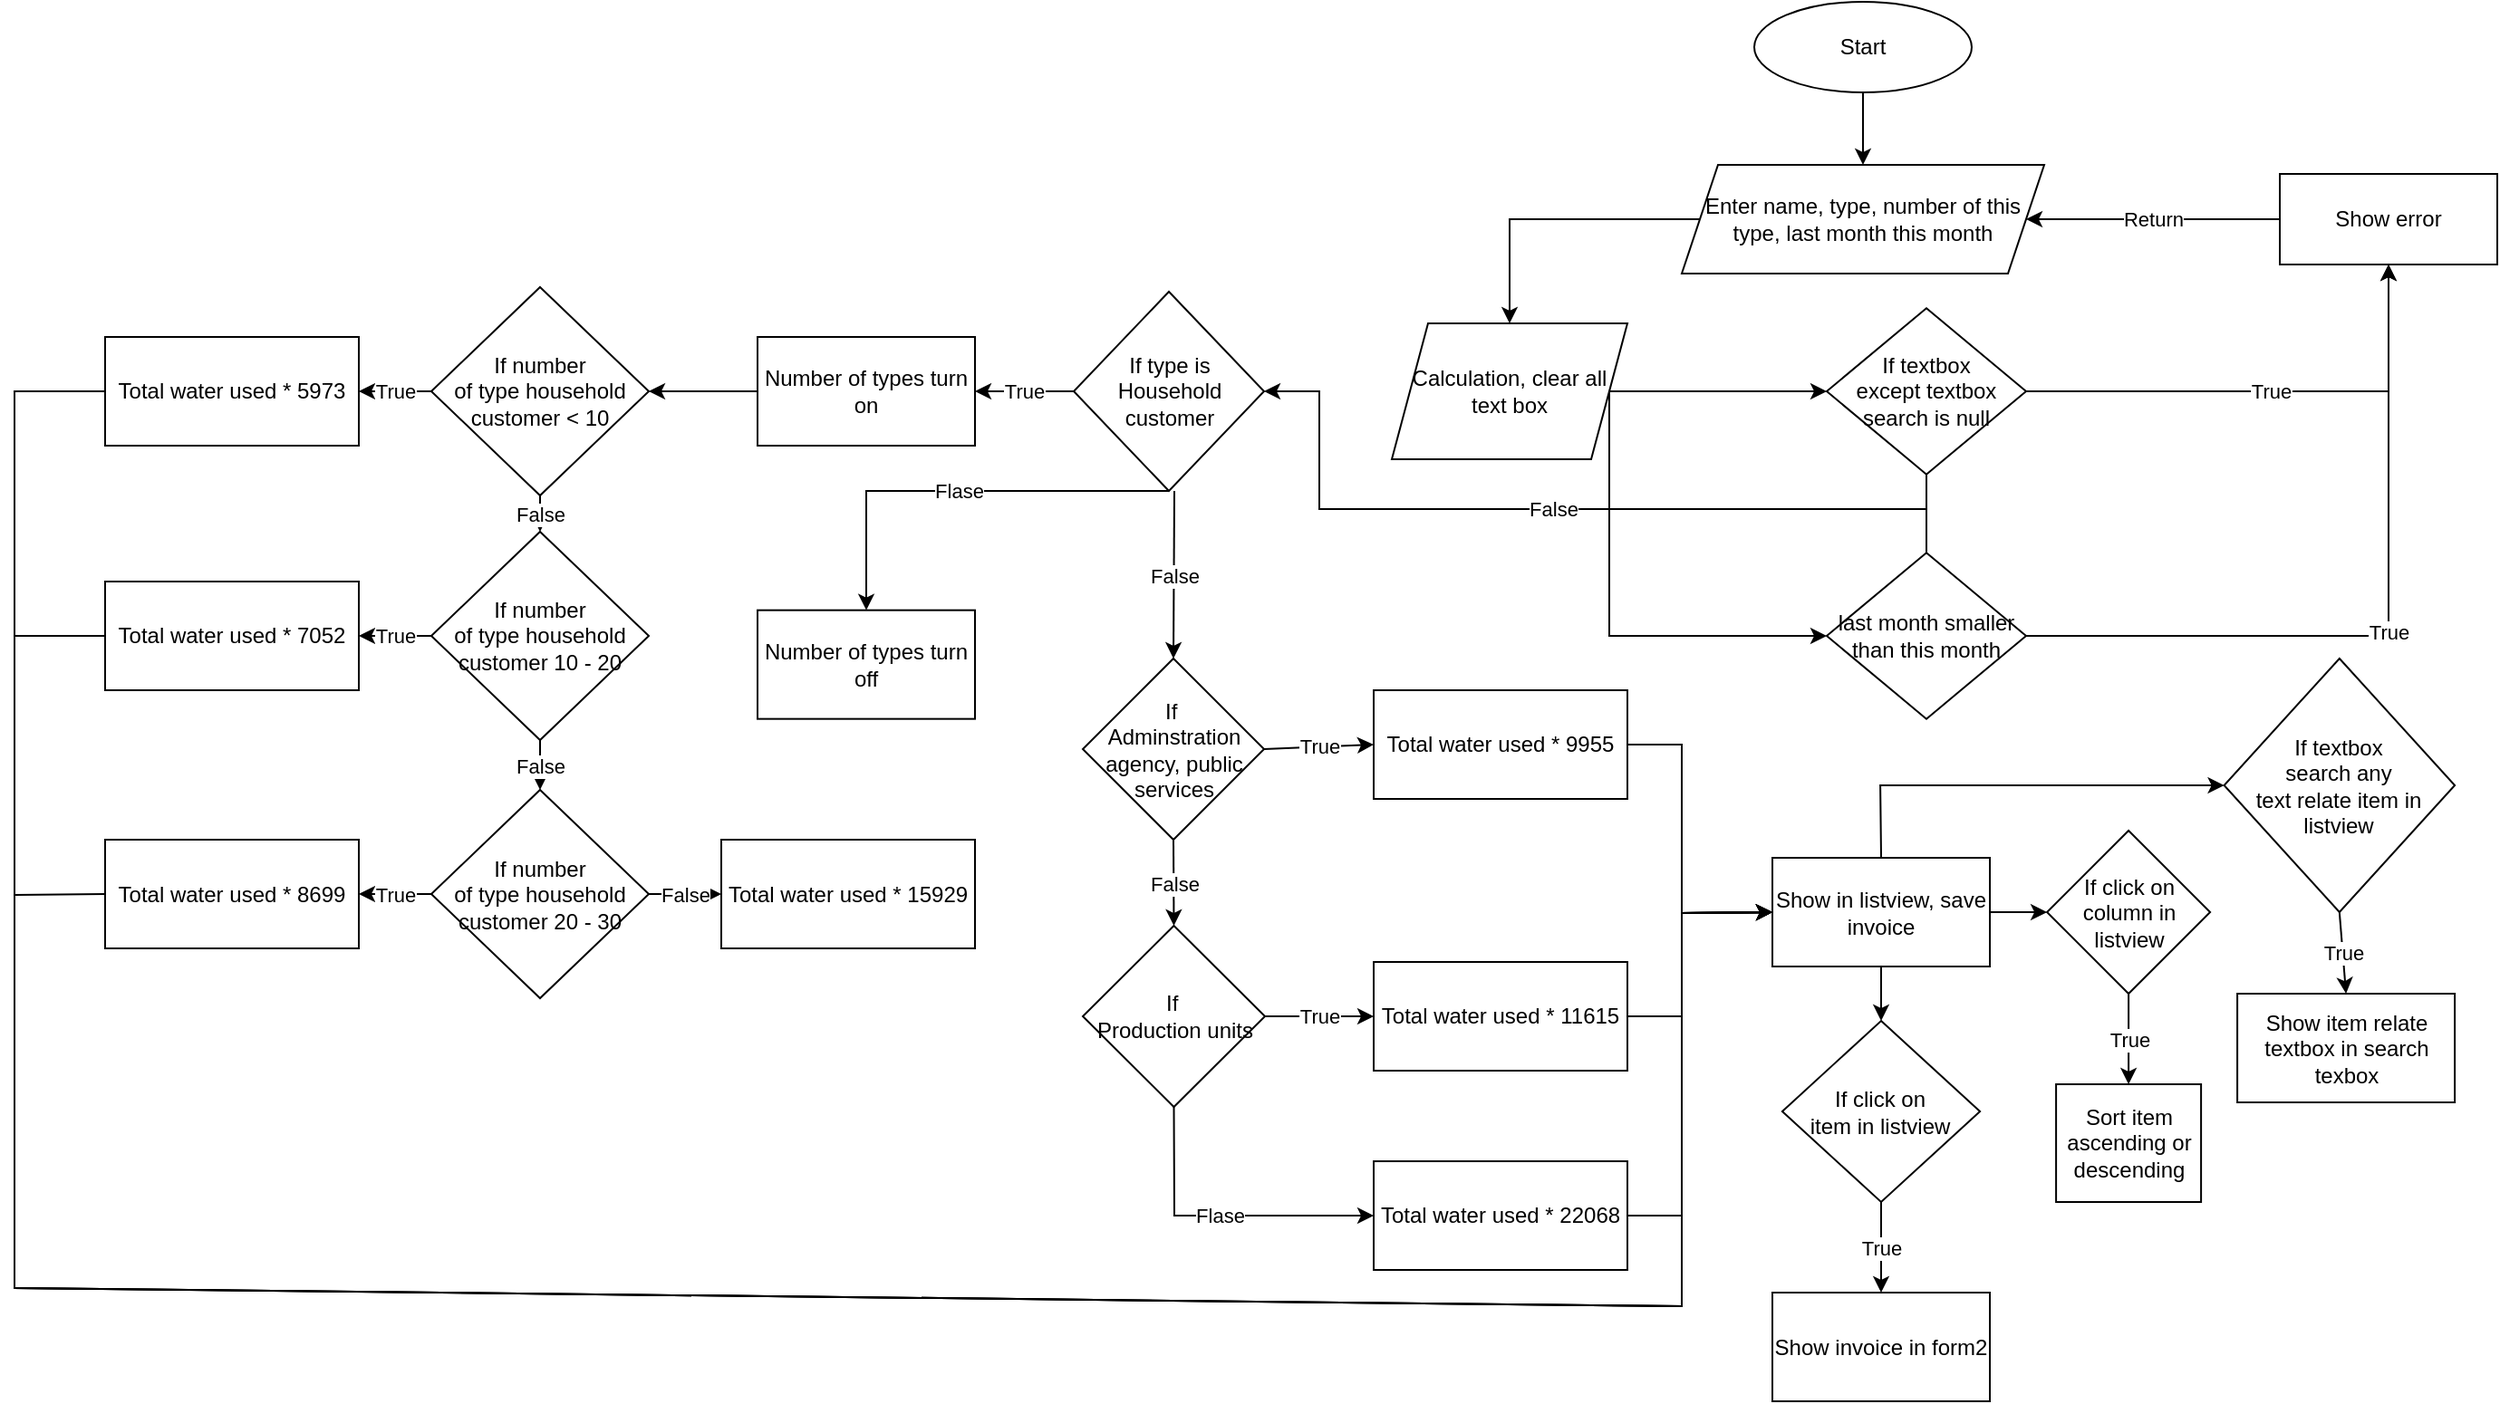 <mxfile version="24.7.6">
  <diagram name="Trang-1" id="yZuxujm_6ilLiXTRFOdc">
    <mxGraphModel dx="3404" dy="975" grid="1" gridSize="10" guides="1" tooltips="1" connect="1" arrows="1" fold="1" page="1" pageScale="1" pageWidth="827" pageHeight="1169" math="0" shadow="0">
      <root>
        <mxCell id="0" />
        <mxCell id="1" parent="0" />
        <mxCell id="371iKI2jMRDPn7_yzLwZ-1" value="Start" style="ellipse;whiteSpace=wrap;html=1;" vertex="1" parent="1">
          <mxGeometry x="40" y="10" width="120" height="50" as="geometry" />
        </mxCell>
        <mxCell id="371iKI2jMRDPn7_yzLwZ-2" value="Enter name, type, number of this type, last month this month" style="shape=parallelogram;perimeter=parallelogramPerimeter;whiteSpace=wrap;html=1;fixedSize=1;size=20;" vertex="1" parent="1">
          <mxGeometry y="100" width="200" height="60" as="geometry" />
        </mxCell>
        <mxCell id="371iKI2jMRDPn7_yzLwZ-4" value="" style="endArrow=classic;html=1;rounded=0;exitX=0.5;exitY=1;exitDx=0;exitDy=0;entryX=0.5;entryY=0;entryDx=0;entryDy=0;" edge="1" parent="1" source="371iKI2jMRDPn7_yzLwZ-1" target="371iKI2jMRDPn7_yzLwZ-2">
          <mxGeometry width="50" height="50" relative="1" as="geometry">
            <mxPoint x="140" y="250" as="sourcePoint" />
            <mxPoint x="190" y="200" as="targetPoint" />
          </mxGeometry>
        </mxCell>
        <mxCell id="371iKI2jMRDPn7_yzLwZ-6" value="&lt;div&gt;&lt;div&gt;&lt;div&gt;last month smaller than this month&lt;/div&gt;&lt;/div&gt;&lt;/div&gt;" style="rhombus;whiteSpace=wrap;html=1;" vertex="1" parent="1">
          <mxGeometry x="80" y="314.16" width="110" height="91.67" as="geometry" />
        </mxCell>
        <mxCell id="371iKI2jMRDPn7_yzLwZ-10" value="" style="endArrow=classic;html=1;rounded=0;entryX=1;entryY=0.5;entryDx=0;entryDy=0;exitX=0;exitY=0.5;exitDx=0;exitDy=0;" edge="1" parent="1" source="371iKI2jMRDPn7_yzLwZ-12" target="371iKI2jMRDPn7_yzLwZ-2">
          <mxGeometry relative="1" as="geometry">
            <mxPoint x="280" y="200" as="sourcePoint" />
            <mxPoint x="280" y="130" as="targetPoint" />
            <Array as="points">
              <mxPoint x="270" y="130" />
            </Array>
          </mxGeometry>
        </mxCell>
        <mxCell id="371iKI2jMRDPn7_yzLwZ-11" value="Return" style="edgeLabel;resizable=0;html=1;;align=center;verticalAlign=middle;" connectable="0" vertex="1" parent="371iKI2jMRDPn7_yzLwZ-10">
          <mxGeometry relative="1" as="geometry" />
        </mxCell>
        <mxCell id="371iKI2jMRDPn7_yzLwZ-12" value="Show error" style="rounded=0;whiteSpace=wrap;html=1;" vertex="1" parent="1">
          <mxGeometry x="330" y="105" width="120" height="50" as="geometry" />
        </mxCell>
        <mxCell id="371iKI2jMRDPn7_yzLwZ-13" value="" style="endArrow=classic;html=1;rounded=0;exitX=0;exitY=0.5;exitDx=0;exitDy=0;entryX=1;entryY=0.5;entryDx=0;entryDy=0;" edge="1" parent="1" source="371iKI2jMRDPn7_yzLwZ-18" target="371iKI2jMRDPn7_yzLwZ-21">
          <mxGeometry relative="1" as="geometry">
            <mxPoint x="195" y="350" as="sourcePoint" />
            <mxPoint x="53" y="120" as="targetPoint" />
          </mxGeometry>
        </mxCell>
        <mxCell id="371iKI2jMRDPn7_yzLwZ-14" value="True" style="edgeLabel;resizable=0;html=1;;align=center;verticalAlign=middle;" connectable="0" vertex="1" parent="371iKI2jMRDPn7_yzLwZ-13">
          <mxGeometry relative="1" as="geometry" />
        </mxCell>
        <mxCell id="371iKI2jMRDPn7_yzLwZ-18" value="If type is Household customer" style="rhombus;whiteSpace=wrap;html=1;" vertex="1" parent="1">
          <mxGeometry x="-335.5" y="170.0" width="105" height="110" as="geometry" />
        </mxCell>
        <mxCell id="371iKI2jMRDPn7_yzLwZ-21" value="Number of types turn on" style="whiteSpace=wrap;html=1;" vertex="1" parent="1">
          <mxGeometry x="-510" y="195.0" width="120" height="60" as="geometry" />
        </mxCell>
        <mxCell id="371iKI2jMRDPn7_yzLwZ-33" value="Number of types turn off" style="rounded=0;whiteSpace=wrap;html=1;" vertex="1" parent="1">
          <mxGeometry x="-510" y="345.83" width="120" height="60" as="geometry" />
        </mxCell>
        <mxCell id="371iKI2jMRDPn7_yzLwZ-39" value="Show in listview, save invoice" style="rounded=0;whiteSpace=wrap;html=1;" vertex="1" parent="1">
          <mxGeometry x="50.01" y="482.5" width="120" height="60" as="geometry" />
        </mxCell>
        <mxCell id="371iKI2jMRDPn7_yzLwZ-41" value="If click on column in listview" style="rhombus;whiteSpace=wrap;html=1;" vertex="1" parent="1">
          <mxGeometry x="201.55" y="467.5" width="90" height="90" as="geometry" />
        </mxCell>
        <mxCell id="371iKI2jMRDPn7_yzLwZ-42" value="" style="endArrow=classic;html=1;rounded=0;entryX=0;entryY=0.5;entryDx=0;entryDy=0;exitX=1;exitY=0.5;exitDx=0;exitDy=0;" edge="1" parent="1" source="371iKI2jMRDPn7_yzLwZ-39" target="371iKI2jMRDPn7_yzLwZ-41">
          <mxGeometry width="50" height="50" relative="1" as="geometry">
            <mxPoint x="26.55" y="572.5" as="sourcePoint" />
            <mxPoint x="76.55" y="522.5" as="targetPoint" />
          </mxGeometry>
        </mxCell>
        <mxCell id="371iKI2jMRDPn7_yzLwZ-43" value="Sort item ascending or descending" style="rounded=0;whiteSpace=wrap;html=1;" vertex="1" parent="1">
          <mxGeometry x="206.55" y="607.5" width="80" height="65" as="geometry" />
        </mxCell>
        <mxCell id="371iKI2jMRDPn7_yzLwZ-47" value="" style="endArrow=classic;html=1;rounded=0;exitX=0.5;exitY=1;exitDx=0;exitDy=0;entryX=0.5;entryY=0;entryDx=0;entryDy=0;" edge="1" parent="1" source="371iKI2jMRDPn7_yzLwZ-41" target="371iKI2jMRDPn7_yzLwZ-43">
          <mxGeometry relative="1" as="geometry">
            <mxPoint x="126.55" y="602.5" as="sourcePoint" />
            <mxPoint x="226.55" y="602.5" as="targetPoint" />
          </mxGeometry>
        </mxCell>
        <mxCell id="371iKI2jMRDPn7_yzLwZ-48" value="True" style="edgeLabel;resizable=0;html=1;;align=center;verticalAlign=middle;" connectable="0" vertex="1" parent="371iKI2jMRDPn7_yzLwZ-47">
          <mxGeometry relative="1" as="geometry" />
        </mxCell>
        <mxCell id="371iKI2jMRDPn7_yzLwZ-49" value="If click on&lt;div&gt;item in listview&lt;/div&gt;" style="rhombus;whiteSpace=wrap;html=1;" vertex="1" parent="1">
          <mxGeometry x="55.46" y="572.5" width="109.09" height="100" as="geometry" />
        </mxCell>
        <mxCell id="371iKI2jMRDPn7_yzLwZ-51" value="" style="endArrow=classic;html=1;rounded=0;exitX=0.5;exitY=1;exitDx=0;exitDy=0;entryX=0.5;entryY=0;entryDx=0;entryDy=0;" edge="1" parent="1" source="371iKI2jMRDPn7_yzLwZ-49" target="371iKI2jMRDPn7_yzLwZ-53">
          <mxGeometry relative="1" as="geometry">
            <mxPoint x="26.55" y="632.5" as="sourcePoint" />
            <mxPoint x="126.55" y="632.5" as="targetPoint" />
          </mxGeometry>
        </mxCell>
        <mxCell id="371iKI2jMRDPn7_yzLwZ-52" value="True" style="edgeLabel;resizable=0;html=1;;align=center;verticalAlign=middle;" connectable="0" vertex="1" parent="371iKI2jMRDPn7_yzLwZ-51">
          <mxGeometry relative="1" as="geometry" />
        </mxCell>
        <mxCell id="371iKI2jMRDPn7_yzLwZ-53" value="Show invoice in form2" style="rounded=0;whiteSpace=wrap;html=1;" vertex="1" parent="1">
          <mxGeometry x="50" y="722.5" width="120" height="60" as="geometry" />
        </mxCell>
        <mxCell id="371iKI2jMRDPn7_yzLwZ-55" value="" style="endArrow=classic;html=1;rounded=0;entryX=0.5;entryY=0;entryDx=0;entryDy=0;exitX=0.5;exitY=1;exitDx=0;exitDy=0;" edge="1" parent="1" source="371iKI2jMRDPn7_yzLwZ-39" target="371iKI2jMRDPn7_yzLwZ-49">
          <mxGeometry width="50" height="50" relative="1" as="geometry">
            <mxPoint x="-93.45" y="722.5" as="sourcePoint" />
            <mxPoint x="-43.45" y="672.5" as="targetPoint" />
          </mxGeometry>
        </mxCell>
        <mxCell id="371iKI2jMRDPn7_yzLwZ-56" value="If textbox&lt;div&gt;search any&lt;/div&gt;&lt;div&gt;text relate item in listview&lt;/div&gt;" style="rhombus;whiteSpace=wrap;html=1;" vertex="1" parent="1">
          <mxGeometry x="299.28" y="372.5" width="127.27" height="140" as="geometry" />
        </mxCell>
        <mxCell id="371iKI2jMRDPn7_yzLwZ-57" value="If textbox&lt;div&gt;except textbox search is null&lt;/div&gt;" style="rhombus;whiteSpace=wrap;html=1;" vertex="1" parent="1">
          <mxGeometry x="80" y="179.16" width="110" height="91.67" as="geometry" />
        </mxCell>
        <mxCell id="371iKI2jMRDPn7_yzLwZ-62" value="" style="endArrow=classic;html=1;rounded=0;exitX=0.5;exitY=0;exitDx=0;exitDy=0;entryX=0;entryY=0.5;entryDx=0;entryDy=0;" edge="1" parent="1" source="371iKI2jMRDPn7_yzLwZ-39" target="371iKI2jMRDPn7_yzLwZ-56">
          <mxGeometry width="50" height="50" relative="1" as="geometry">
            <mxPoint x="-493.45" y="592.5" as="sourcePoint" />
            <mxPoint x="316.55" y="432.5" as="targetPoint" />
            <Array as="points">
              <mxPoint x="109.55" y="442.5" />
            </Array>
          </mxGeometry>
        </mxCell>
        <mxCell id="371iKI2jMRDPn7_yzLwZ-63" value="Show item relate textbox in search texbox" style="rounded=0;whiteSpace=wrap;html=1;" vertex="1" parent="1">
          <mxGeometry x="306.55" y="557.5" width="120" height="60" as="geometry" />
        </mxCell>
        <mxCell id="371iKI2jMRDPn7_yzLwZ-64" value="" style="endArrow=classic;html=1;rounded=0;exitX=0.5;exitY=1;exitDx=0;exitDy=0;entryX=0.5;entryY=0;entryDx=0;entryDy=0;" edge="1" parent="1" source="371iKI2jMRDPn7_yzLwZ-56" target="371iKI2jMRDPn7_yzLwZ-63">
          <mxGeometry relative="1" as="geometry">
            <mxPoint x="-503.45" y="582.5" as="sourcePoint" />
            <mxPoint x="-403.45" y="582.5" as="targetPoint" />
          </mxGeometry>
        </mxCell>
        <mxCell id="371iKI2jMRDPn7_yzLwZ-65" value="True" style="edgeLabel;resizable=0;html=1;;align=center;verticalAlign=middle;" connectable="0" vertex="1" parent="371iKI2jMRDPn7_yzLwZ-64">
          <mxGeometry relative="1" as="geometry" />
        </mxCell>
        <mxCell id="371iKI2jMRDPn7_yzLwZ-71" value="If number&lt;div&gt;of type household customer &amp;lt; 10&lt;/div&gt;" style="rhombus;whiteSpace=wrap;html=1;" vertex="1" parent="1">
          <mxGeometry x="-690" y="167.5" width="120" height="115" as="geometry" />
        </mxCell>
        <mxCell id="371iKI2jMRDPn7_yzLwZ-72" value="Total water used * 5973" style="rounded=0;whiteSpace=wrap;html=1;" vertex="1" parent="1">
          <mxGeometry x="-870" y="195" width="140" height="60" as="geometry" />
        </mxCell>
        <mxCell id="371iKI2jMRDPn7_yzLwZ-74" value="If number&lt;div&gt;of type household customer 10 - 20&lt;/div&gt;" style="rhombus;whiteSpace=wrap;html=1;" vertex="1" parent="1">
          <mxGeometry x="-690" y="302.5" width="120" height="115" as="geometry" />
        </mxCell>
        <mxCell id="371iKI2jMRDPn7_yzLwZ-75" value="Total water used *&amp;nbsp;7052" style="rounded=0;whiteSpace=wrap;html=1;" vertex="1" parent="1">
          <mxGeometry x="-870" y="330" width="140" height="60" as="geometry" />
        </mxCell>
        <mxCell id="371iKI2jMRDPn7_yzLwZ-76" value="If number&lt;div&gt;of type household customer 20 - 30&lt;/div&gt;" style="rhombus;whiteSpace=wrap;html=1;" vertex="1" parent="1">
          <mxGeometry x="-690" y="445" width="120" height="115" as="geometry" />
        </mxCell>
        <mxCell id="371iKI2jMRDPn7_yzLwZ-77" value="Total water used *&amp;nbsp;8699" style="rounded=0;whiteSpace=wrap;html=1;" vertex="1" parent="1">
          <mxGeometry x="-870" y="472.5" width="140" height="60" as="geometry" />
        </mxCell>
        <mxCell id="371iKI2jMRDPn7_yzLwZ-79" value="&lt;div style=&quot;text-align: start;&quot;&gt;&lt;span style=&quot;background-color: initial;&quot;&gt;Total water used *&amp;nbsp;&lt;/span&gt;&lt;span style=&quot;background-color: initial; text-align: center;&quot;&gt;15929&lt;/span&gt;&lt;span style=&quot;background-color: initial; text-wrap: nowrap; color: rgba(0, 0, 0, 0); font-family: monospace; font-size: 0px;&quot;&gt;%3CmxGraphModel%3E%3Croot%3E%3CmxCell%20id%3D%220%22%2F%3E%3CmxCell%20id%3D%221%22%20parent%3D%220%22%2F%3E%3CmxCell%20id%3D%222%22%20value%3D%22Total%20water%20used%20*%26amp%3Bnbsp%3B8699%22%20style%3D%22rounded%3D0%3BwhiteSpace%3Dwrap%3Bhtml%3D1%3B%22%20vertex%3D%221%22%20parent%3D%221%22%3E%3CmxGeometry%20x%3D%22-610%22%20y%3D%22150%22%20width%3D%22140%22%20height%3D%2260%22%20as%3D%22geometry%22%2F%3E%3C%2FmxCell%3E%3C%2Froot%3E%3C%2FmxGraphModel%3E&lt;/span&gt;&lt;span style=&quot;background-color: initial; text-wrap: nowrap; color: rgba(0, 0, 0, 0); font-family: monospace; font-size: 0px;&quot;&gt;%3CmxGraphModel%3E%3Croot%3E%3CmxCell%20id%3D%220%22%2F%3E%3CmxCell%20id%3D%221%22%20parent%3D%220%22%2F%3E%3CmxCell%20id%3D%222%22%20value%3D%22Total%20water%20used%20*%26amp%3Bnbsp%3B8699%22%20style%3D%22rounded%3D0%3BwhiteSpace%3Dwrap%3Bhtml%3D1%3B%22%20vertex%3D%221%22%20parent%3D%221%22%3E%3CmxGeometry%20x%3D%22-610%22%20y%3D%22150%22%20width%3D%22140%22%20height%3D%2260%22%20as%3D%22geometry%22%2F%3E%3C%2FmxCell%3E%3C%2Froot%3E%3C%2FmxGraphModel%3E&lt;/span&gt;&lt;span style=&quot;background-color: initial; text-wrap: nowrap; font-size: 0px;&quot;&gt;&lt;font face=&quot;monospace&quot; color=&quot;rgba(0, 0, 0, 0)&quot;&gt;15929&lt;/font&gt;&lt;/span&gt;&lt;/div&gt;" style="rounded=0;whiteSpace=wrap;html=1;" vertex="1" parent="1">
          <mxGeometry x="-530" y="472.5" width="140" height="60" as="geometry" />
        </mxCell>
        <mxCell id="371iKI2jMRDPn7_yzLwZ-88" value="" style="endArrow=classic;html=1;rounded=0;entryX=1;entryY=0.5;entryDx=0;entryDy=0;exitX=0;exitY=0.5;exitDx=0;exitDy=0;" edge="1" parent="1" source="371iKI2jMRDPn7_yzLwZ-76" target="371iKI2jMRDPn7_yzLwZ-77">
          <mxGeometry relative="1" as="geometry">
            <mxPoint x="-990" y="365" as="sourcePoint" />
            <mxPoint x="-890" y="365" as="targetPoint" />
          </mxGeometry>
        </mxCell>
        <mxCell id="371iKI2jMRDPn7_yzLwZ-89" value="True" style="edgeLabel;resizable=0;html=1;;align=center;verticalAlign=middle;" connectable="0" vertex="1" parent="371iKI2jMRDPn7_yzLwZ-88">
          <mxGeometry relative="1" as="geometry" />
        </mxCell>
        <mxCell id="371iKI2jMRDPn7_yzLwZ-90" value="" style="endArrow=classic;html=1;rounded=0;entryX=1;entryY=0.5;entryDx=0;entryDy=0;exitX=0;exitY=0.5;exitDx=0;exitDy=0;" edge="1" parent="1" source="371iKI2jMRDPn7_yzLwZ-74" target="371iKI2jMRDPn7_yzLwZ-75">
          <mxGeometry relative="1" as="geometry">
            <mxPoint x="-690" y="358" as="sourcePoint" />
            <mxPoint x="-940" y="135" as="targetPoint" />
          </mxGeometry>
        </mxCell>
        <mxCell id="371iKI2jMRDPn7_yzLwZ-91" value="True" style="edgeLabel;resizable=0;html=1;;align=center;verticalAlign=middle;" connectable="0" vertex="1" parent="371iKI2jMRDPn7_yzLwZ-90">
          <mxGeometry relative="1" as="geometry" />
        </mxCell>
        <mxCell id="371iKI2jMRDPn7_yzLwZ-92" value="" style="endArrow=classic;html=1;rounded=0;entryX=1;entryY=0.5;entryDx=0;entryDy=0;exitX=0;exitY=0.5;exitDx=0;exitDy=0;" edge="1" parent="1" source="371iKI2jMRDPn7_yzLwZ-71" target="371iKI2jMRDPn7_yzLwZ-72">
          <mxGeometry relative="1" as="geometry">
            <mxPoint x="-790" y="175" as="sourcePoint" />
            <mxPoint x="-790" y="135" as="targetPoint" />
          </mxGeometry>
        </mxCell>
        <mxCell id="371iKI2jMRDPn7_yzLwZ-93" value="True" style="edgeLabel;resizable=0;html=1;;align=center;verticalAlign=middle;" connectable="0" vertex="1" parent="371iKI2jMRDPn7_yzLwZ-92">
          <mxGeometry relative="1" as="geometry" />
        </mxCell>
        <mxCell id="371iKI2jMRDPn7_yzLwZ-96" value="" style="endArrow=classic;html=1;rounded=0;entryX=0.5;entryY=0;entryDx=0;entryDy=0;exitX=0.5;exitY=1;exitDx=0;exitDy=0;" edge="1" parent="1" source="371iKI2jMRDPn7_yzLwZ-74" target="371iKI2jMRDPn7_yzLwZ-76">
          <mxGeometry relative="1" as="geometry">
            <mxPoint x="-1010" y="495" as="sourcePoint" />
            <mxPoint x="-910" y="495" as="targetPoint" />
          </mxGeometry>
        </mxCell>
        <mxCell id="371iKI2jMRDPn7_yzLwZ-97" value="False" style="edgeLabel;resizable=0;html=1;;align=center;verticalAlign=middle;" connectable="0" vertex="1" parent="371iKI2jMRDPn7_yzLwZ-96">
          <mxGeometry relative="1" as="geometry" />
        </mxCell>
        <mxCell id="371iKI2jMRDPn7_yzLwZ-98" value="" style="endArrow=classic;html=1;rounded=0;entryX=0.5;entryY=0;entryDx=0;entryDy=0;exitX=0.5;exitY=1;exitDx=0;exitDy=0;" edge="1" parent="1" source="371iKI2jMRDPn7_yzLwZ-71" target="371iKI2jMRDPn7_yzLwZ-74">
          <mxGeometry relative="1" as="geometry">
            <mxPoint x="-850" y="233" as="sourcePoint" />
            <mxPoint x="-910" y="233" as="targetPoint" />
          </mxGeometry>
        </mxCell>
        <mxCell id="371iKI2jMRDPn7_yzLwZ-99" value="False" style="edgeLabel;resizable=0;html=1;;align=center;verticalAlign=middle;" connectable="0" vertex="1" parent="371iKI2jMRDPn7_yzLwZ-98">
          <mxGeometry relative="1" as="geometry" />
        </mxCell>
        <mxCell id="371iKI2jMRDPn7_yzLwZ-104" value="" style="endArrow=classic;html=1;rounded=0;exitX=0.5;exitY=1;exitDx=0;exitDy=0;entryX=0.5;entryY=0;entryDx=0;entryDy=0;" edge="1" parent="1" source="371iKI2jMRDPn7_yzLwZ-18" target="371iKI2jMRDPn7_yzLwZ-33">
          <mxGeometry relative="1" as="geometry">
            <mxPoint x="-323" y="367" as="sourcePoint" />
            <mxPoint x="-370" y="370" as="targetPoint" />
            <Array as="points">
              <mxPoint x="-450" y="280" />
            </Array>
          </mxGeometry>
        </mxCell>
        <mxCell id="371iKI2jMRDPn7_yzLwZ-105" value="Flase" style="edgeLabel;resizable=0;html=1;;align=center;verticalAlign=middle;" connectable="0" vertex="1" parent="371iKI2jMRDPn7_yzLwZ-104">
          <mxGeometry relative="1" as="geometry" />
        </mxCell>
        <mxCell id="371iKI2jMRDPn7_yzLwZ-107" value="If&amp;nbsp;&lt;div&gt;Adminstration agency, public services&lt;/div&gt;" style="rhombus;whiteSpace=wrap;html=1;" vertex="1" parent="1">
          <mxGeometry x="-330.5" y="372.5" width="100" height="100" as="geometry" />
        </mxCell>
        <mxCell id="371iKI2jMRDPn7_yzLwZ-116" value="" style="endArrow=classic;html=1;rounded=0;entryX=1;entryY=0.5;entryDx=0;entryDy=0;exitX=0;exitY=0.5;exitDx=0;exitDy=0;" edge="1" parent="1" source="371iKI2jMRDPn7_yzLwZ-21" target="371iKI2jMRDPn7_yzLwZ-71">
          <mxGeometry width="50" height="50" relative="1" as="geometry">
            <mxPoint x="-670" y="340" as="sourcePoint" />
            <mxPoint x="-620" y="290" as="targetPoint" />
          </mxGeometry>
        </mxCell>
        <mxCell id="371iKI2jMRDPn7_yzLwZ-117" value="Calculation, clear all text box" style="shape=parallelogram;perimeter=parallelogramPerimeter;whiteSpace=wrap;html=1;fixedSize=1;" vertex="1" parent="1">
          <mxGeometry x="-160" y="187.5" width="130" height="75" as="geometry" />
        </mxCell>
        <mxCell id="371iKI2jMRDPn7_yzLwZ-118" value="" style="endArrow=classic;html=1;rounded=0;exitX=1;exitY=0.5;exitDx=0;exitDy=0;entryX=0;entryY=0.5;entryDx=0;entryDy=0;" edge="1" parent="1" source="371iKI2jMRDPn7_yzLwZ-76" target="371iKI2jMRDPn7_yzLwZ-79">
          <mxGeometry relative="1" as="geometry">
            <mxPoint x="-650" y="610" as="sourcePoint" />
            <mxPoint x="-550" y="610" as="targetPoint" />
          </mxGeometry>
        </mxCell>
        <mxCell id="371iKI2jMRDPn7_yzLwZ-119" value="False" style="edgeLabel;resizable=0;html=1;;align=center;verticalAlign=middle;" connectable="0" vertex="1" parent="371iKI2jMRDPn7_yzLwZ-118">
          <mxGeometry relative="1" as="geometry" />
        </mxCell>
        <mxCell id="371iKI2jMRDPn7_yzLwZ-122" value="" style="endArrow=classic;html=1;rounded=0;entryX=0;entryY=0.5;entryDx=0;entryDy=0;exitX=1;exitY=0.5;exitDx=0;exitDy=0;" edge="1" parent="1" source="371iKI2jMRDPn7_yzLwZ-117" target="371iKI2jMRDPn7_yzLwZ-57">
          <mxGeometry width="50" height="50" relative="1" as="geometry">
            <mxPoint x="-80" y="310" as="sourcePoint" />
            <mxPoint x="-30" y="260" as="targetPoint" />
          </mxGeometry>
        </mxCell>
        <mxCell id="371iKI2jMRDPn7_yzLwZ-123" value="" style="endArrow=classic;html=1;rounded=0;exitX=1;exitY=0.5;exitDx=0;exitDy=0;entryX=0;entryY=0.5;entryDx=0;entryDy=0;" edge="1" parent="1" source="371iKI2jMRDPn7_yzLwZ-117" target="371iKI2jMRDPn7_yzLwZ-6">
          <mxGeometry width="50" height="50" relative="1" as="geometry">
            <mxPoint x="-10" y="360" as="sourcePoint" />
            <mxPoint x="40" y="310" as="targetPoint" />
            <Array as="points">
              <mxPoint x="-40" y="360" />
            </Array>
          </mxGeometry>
        </mxCell>
        <mxCell id="371iKI2jMRDPn7_yzLwZ-124" value="" style="endArrow=classic;html=1;rounded=0;exitX=1;exitY=0.5;exitDx=0;exitDy=0;entryX=0.5;entryY=1;entryDx=0;entryDy=0;" edge="1" parent="1" source="371iKI2jMRDPn7_yzLwZ-57" target="371iKI2jMRDPn7_yzLwZ-12">
          <mxGeometry relative="1" as="geometry">
            <mxPoint x="540" y="290" as="sourcePoint" />
            <mxPoint x="640" y="290" as="targetPoint" />
            <Array as="points">
              <mxPoint x="390" y="225" />
            </Array>
          </mxGeometry>
        </mxCell>
        <mxCell id="371iKI2jMRDPn7_yzLwZ-125" value="True" style="edgeLabel;resizable=0;html=1;;align=center;verticalAlign=middle;" connectable="0" vertex="1" parent="371iKI2jMRDPn7_yzLwZ-124">
          <mxGeometry relative="1" as="geometry" />
        </mxCell>
        <mxCell id="371iKI2jMRDPn7_yzLwZ-126" value="" style="endArrow=classic;html=1;rounded=0;entryX=0.5;entryY=1;entryDx=0;entryDy=0;" edge="1" parent="1" source="371iKI2jMRDPn7_yzLwZ-6" target="371iKI2jMRDPn7_yzLwZ-12">
          <mxGeometry relative="1" as="geometry">
            <mxPoint x="190" y="370" as="sourcePoint" />
            <mxPoint x="390" y="300" as="targetPoint" />
            <Array as="points">
              <mxPoint x="390" y="360" />
            </Array>
          </mxGeometry>
        </mxCell>
        <mxCell id="371iKI2jMRDPn7_yzLwZ-127" value="True" style="edgeLabel;resizable=0;html=1;;align=center;verticalAlign=middle;" connectable="0" vertex="1" parent="371iKI2jMRDPn7_yzLwZ-126">
          <mxGeometry relative="1" as="geometry" />
        </mxCell>
        <mxCell id="371iKI2jMRDPn7_yzLwZ-128" value="Total water used * 9955" style="rounded=0;whiteSpace=wrap;html=1;" vertex="1" parent="1">
          <mxGeometry x="-170" y="390" width="140" height="60" as="geometry" />
        </mxCell>
        <mxCell id="371iKI2jMRDPn7_yzLwZ-131" value="" style="endArrow=classic;html=1;rounded=0;entryX=0.5;entryY=0;entryDx=0;entryDy=0;" edge="1" parent="1" target="371iKI2jMRDPn7_yzLwZ-107">
          <mxGeometry relative="1" as="geometry">
            <mxPoint x="-280" y="280" as="sourcePoint" />
            <mxPoint x="-280" y="370" as="targetPoint" />
          </mxGeometry>
        </mxCell>
        <mxCell id="371iKI2jMRDPn7_yzLwZ-132" value="False" style="edgeLabel;resizable=0;html=1;;align=center;verticalAlign=middle;" connectable="0" vertex="1" parent="371iKI2jMRDPn7_yzLwZ-131">
          <mxGeometry relative="1" as="geometry" />
        </mxCell>
        <mxCell id="371iKI2jMRDPn7_yzLwZ-133" value="" style="endArrow=classic;html=1;rounded=0;exitX=1;exitY=0.5;exitDx=0;exitDy=0;entryX=0;entryY=0.5;entryDx=0;entryDy=0;" edge="1" parent="1" source="371iKI2jMRDPn7_yzLwZ-107" target="371iKI2jMRDPn7_yzLwZ-128">
          <mxGeometry relative="1" as="geometry">
            <mxPoint x="-250" y="560" as="sourcePoint" />
            <mxPoint x="-150" y="560" as="targetPoint" />
          </mxGeometry>
        </mxCell>
        <mxCell id="371iKI2jMRDPn7_yzLwZ-134" value="True" style="edgeLabel;resizable=0;html=1;;align=center;verticalAlign=middle;" connectable="0" vertex="1" parent="371iKI2jMRDPn7_yzLwZ-133">
          <mxGeometry relative="1" as="geometry" />
        </mxCell>
        <mxCell id="371iKI2jMRDPn7_yzLwZ-135" value="If&amp;nbsp;&lt;div&gt;Production units&lt;/div&gt;" style="rhombus;whiteSpace=wrap;html=1;" vertex="1" parent="1">
          <mxGeometry x="-330.5" y="520" width="100.5" height="100" as="geometry" />
        </mxCell>
        <mxCell id="371iKI2jMRDPn7_yzLwZ-136" value="" style="endArrow=classic;html=1;rounded=0;entryX=0.5;entryY=0;entryDx=0;entryDy=0;exitX=0.5;exitY=1;exitDx=0;exitDy=0;" edge="1" parent="1" source="371iKI2jMRDPn7_yzLwZ-107" target="371iKI2jMRDPn7_yzLwZ-135">
          <mxGeometry relative="1" as="geometry">
            <mxPoint x="-270" y="290" as="sourcePoint" />
            <mxPoint x="-270" y="383" as="targetPoint" />
          </mxGeometry>
        </mxCell>
        <mxCell id="371iKI2jMRDPn7_yzLwZ-137" value="False" style="edgeLabel;resizable=0;html=1;;align=center;verticalAlign=middle;" connectable="0" vertex="1" parent="371iKI2jMRDPn7_yzLwZ-136">
          <mxGeometry relative="1" as="geometry" />
        </mxCell>
        <mxCell id="371iKI2jMRDPn7_yzLwZ-139" value="" style="endArrow=classic;html=1;rounded=0;entryX=0;entryY=0.5;entryDx=0;entryDy=0;exitX=1;exitY=0.5;exitDx=0;exitDy=0;" edge="1" parent="1" source="371iKI2jMRDPn7_yzLwZ-135" target="371iKI2jMRDPn7_yzLwZ-141">
          <mxGeometry relative="1" as="geometry">
            <mxPoint x="-335.5" y="656.94" as="sourcePoint" />
            <mxPoint x="-235.5" y="656.94" as="targetPoint" />
          </mxGeometry>
        </mxCell>
        <mxCell id="371iKI2jMRDPn7_yzLwZ-140" value="True" style="edgeLabel;resizable=0;html=1;;align=center;verticalAlign=middle;" connectable="0" vertex="1" parent="371iKI2jMRDPn7_yzLwZ-139">
          <mxGeometry relative="1" as="geometry" />
        </mxCell>
        <mxCell id="371iKI2jMRDPn7_yzLwZ-141" value="Total water used *&amp;nbsp;11615" style="rounded=0;whiteSpace=wrap;html=1;" vertex="1" parent="1">
          <mxGeometry x="-170" y="540" width="140" height="60" as="geometry" />
        </mxCell>
        <mxCell id="371iKI2jMRDPn7_yzLwZ-142" value="" style="endArrow=classic;html=1;rounded=0;exitX=0.5;exitY=1;exitDx=0;exitDy=0;entryX=0;entryY=0.5;entryDx=0;entryDy=0;" edge="1" parent="1" source="371iKI2jMRDPn7_yzLwZ-135" target="371iKI2jMRDPn7_yzLwZ-146">
          <mxGeometry relative="1" as="geometry">
            <mxPoint x="-520" y="750" as="sourcePoint" />
            <mxPoint x="-170" y="680" as="targetPoint" />
            <Array as="points">
              <mxPoint x="-280" y="680" />
            </Array>
          </mxGeometry>
        </mxCell>
        <mxCell id="371iKI2jMRDPn7_yzLwZ-143" value="Flase" style="edgeLabel;resizable=0;html=1;;align=center;verticalAlign=middle;" connectable="0" vertex="1" parent="371iKI2jMRDPn7_yzLwZ-142">
          <mxGeometry relative="1" as="geometry" />
        </mxCell>
        <mxCell id="371iKI2jMRDPn7_yzLwZ-146" value="Total water used *&amp;nbsp;22068" style="rounded=0;whiteSpace=wrap;html=1;" vertex="1" parent="1">
          <mxGeometry x="-170" y="650" width="140" height="60" as="geometry" />
        </mxCell>
        <mxCell id="371iKI2jMRDPn7_yzLwZ-151" value="" style="endArrow=classic;html=1;rounded=0;exitX=0;exitY=0.5;exitDx=0;exitDy=0;entryX=0;entryY=0.5;entryDx=0;entryDy=0;" edge="1" parent="1" source="371iKI2jMRDPn7_yzLwZ-72" target="371iKI2jMRDPn7_yzLwZ-39">
          <mxGeometry width="50" height="50" relative="1" as="geometry">
            <mxPoint x="-750" y="730" as="sourcePoint" />
            <mxPoint x="130" y="720" as="targetPoint" />
            <Array as="points">
              <mxPoint x="-920" y="225" />
              <mxPoint x="-920" y="720" />
              <mxPoint y="730" />
              <mxPoint y="513" />
            </Array>
          </mxGeometry>
        </mxCell>
        <mxCell id="371iKI2jMRDPn7_yzLwZ-153" value="" style="endArrow=classic;html=1;rounded=0;entryX=0;entryY=0.5;entryDx=0;entryDy=0;exitX=1;exitY=0.5;exitDx=0;exitDy=0;" edge="1" parent="1" source="371iKI2jMRDPn7_yzLwZ-146" target="371iKI2jMRDPn7_yzLwZ-39">
          <mxGeometry width="50" height="50" relative="1" as="geometry">
            <mxPoint x="60" y="630" as="sourcePoint" />
            <mxPoint x="110" y="580" as="targetPoint" />
            <Array as="points">
              <mxPoint y="680" />
              <mxPoint y="513" />
            </Array>
          </mxGeometry>
        </mxCell>
        <mxCell id="371iKI2jMRDPn7_yzLwZ-154" value="" style="endArrow=classic;html=1;rounded=0;entryX=0;entryY=0.5;entryDx=0;entryDy=0;exitX=1;exitY=0.5;exitDx=0;exitDy=0;" edge="1" parent="1" source="371iKI2jMRDPn7_yzLwZ-141" target="371iKI2jMRDPn7_yzLwZ-39">
          <mxGeometry width="50" height="50" relative="1" as="geometry">
            <mxPoint x="50" y="600" as="sourcePoint" />
            <mxPoint x="100" y="550" as="targetPoint" />
            <Array as="points">
              <mxPoint y="570" />
              <mxPoint y="513" />
            </Array>
          </mxGeometry>
        </mxCell>
        <mxCell id="371iKI2jMRDPn7_yzLwZ-155" value="" style="endArrow=classic;html=1;rounded=0;entryX=0;entryY=0.5;entryDx=0;entryDy=0;exitX=1;exitY=0.5;exitDx=0;exitDy=0;" edge="1" parent="1" source="371iKI2jMRDPn7_yzLwZ-128" target="371iKI2jMRDPn7_yzLwZ-39">
          <mxGeometry width="50" height="50" relative="1" as="geometry">
            <mxPoint x="150" y="530" as="sourcePoint" />
            <mxPoint x="200" y="480" as="targetPoint" />
            <Array as="points">
              <mxPoint y="420" />
              <mxPoint y="513" />
            </Array>
          </mxGeometry>
        </mxCell>
        <mxCell id="371iKI2jMRDPn7_yzLwZ-156" value="" style="endArrow=classic;html=1;rounded=0;exitX=0;exitY=0.5;exitDx=0;exitDy=0;entryX=0;entryY=0.5;entryDx=0;entryDy=0;" edge="1" parent="1" source="371iKI2jMRDPn7_yzLwZ-75" target="371iKI2jMRDPn7_yzLwZ-39">
          <mxGeometry width="50" height="50" relative="1" as="geometry">
            <mxPoint x="-700" y="680" as="sourcePoint" />
            <mxPoint x="-370" y="690" as="targetPoint" />
            <Array as="points">
              <mxPoint x="-920" y="360" />
              <mxPoint x="-920" y="720" />
              <mxPoint y="730" />
              <mxPoint y="513" />
            </Array>
          </mxGeometry>
        </mxCell>
        <mxCell id="371iKI2jMRDPn7_yzLwZ-157" value="" style="endArrow=classic;html=1;rounded=0;exitX=0;exitY=0.5;exitDx=0;exitDy=0;entryX=0;entryY=0.5;entryDx=0;entryDy=0;" edge="1" parent="1" source="371iKI2jMRDPn7_yzLwZ-77" target="371iKI2jMRDPn7_yzLwZ-39">
          <mxGeometry width="50" height="50" relative="1" as="geometry">
            <mxPoint x="-860" y="630" as="sourcePoint" />
            <mxPoint x="-470" y="660" as="targetPoint" />
            <Array as="points">
              <mxPoint x="-920" y="503" />
              <mxPoint x="-920" y="720" />
              <mxPoint y="730" />
              <mxPoint y="513" />
            </Array>
          </mxGeometry>
        </mxCell>
        <mxCell id="371iKI2jMRDPn7_yzLwZ-158" value="" style="endArrow=classic;html=1;rounded=0;exitX=0;exitY=0.5;exitDx=0;exitDy=0;entryX=0.5;entryY=0;entryDx=0;entryDy=0;" edge="1" parent="1" source="371iKI2jMRDPn7_yzLwZ-2" target="371iKI2jMRDPn7_yzLwZ-117">
          <mxGeometry width="50" height="50" relative="1" as="geometry">
            <mxPoint x="-300" y="30" as="sourcePoint" />
            <mxPoint x="-250" y="-20" as="targetPoint" />
            <Array as="points">
              <mxPoint x="-95" y="130" />
            </Array>
          </mxGeometry>
        </mxCell>
        <mxCell id="371iKI2jMRDPn7_yzLwZ-159" value="" style="endArrow=classic;html=1;rounded=0;entryX=1;entryY=0.5;entryDx=0;entryDy=0;exitX=0.5;exitY=1;exitDx=0;exitDy=0;" edge="1" parent="1" source="371iKI2jMRDPn7_yzLwZ-57" target="371iKI2jMRDPn7_yzLwZ-18">
          <mxGeometry relative="1" as="geometry">
            <mxPoint x="130" y="290" as="sourcePoint" />
            <mxPoint x="-110" y="320" as="targetPoint" />
            <Array as="points">
              <mxPoint x="135" y="290" />
              <mxPoint x="-200" y="290" />
              <mxPoint x="-200" y="225" />
            </Array>
          </mxGeometry>
        </mxCell>
        <mxCell id="371iKI2jMRDPn7_yzLwZ-160" value="False" style="edgeLabel;resizable=0;html=1;;align=center;verticalAlign=middle;" connectable="0" vertex="1" parent="371iKI2jMRDPn7_yzLwZ-159">
          <mxGeometry relative="1" as="geometry" />
        </mxCell>
        <mxCell id="371iKI2jMRDPn7_yzLwZ-164" value="" style="endArrow=none;html=1;rounded=0;exitX=0.5;exitY=0;exitDx=0;exitDy=0;" edge="1" parent="1" source="371iKI2jMRDPn7_yzLwZ-6">
          <mxGeometry width="50" height="50" relative="1" as="geometry">
            <mxPoint x="40" y="350" as="sourcePoint" />
            <mxPoint x="135" y="290" as="targetPoint" />
          </mxGeometry>
        </mxCell>
      </root>
    </mxGraphModel>
  </diagram>
</mxfile>
